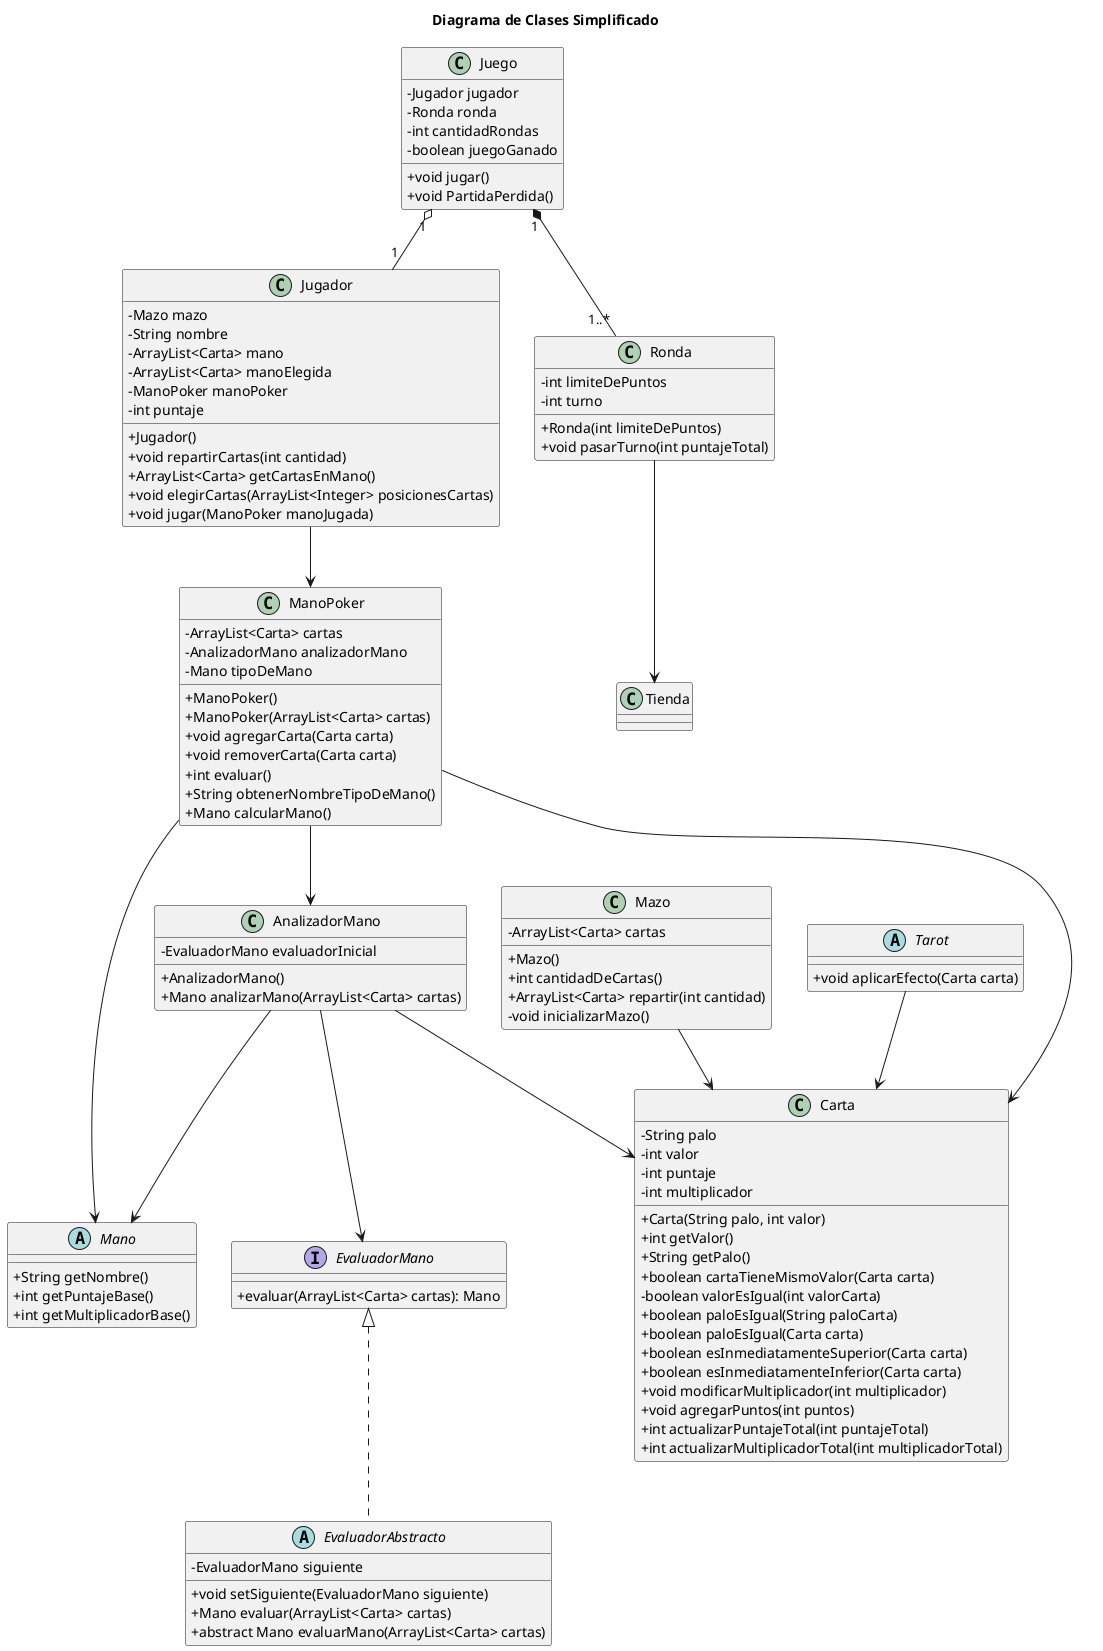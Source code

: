 @startuml Diagrama de Clases Simplificado

skinparam classAttributeIconSize 0

title Diagrama de Clases Simplificado

class AnalizadorMano {
    - EvaluadorMano evaluadorInicial
    + AnalizadorMano()
    + Mano analizarMano(ArrayList<Carta> cartas)
}

class Carta {
    - String palo
    - int valor
    - int puntaje
    - int multiplicador
    + Carta(String palo, int valor)
    + int getValor()
    + String getPalo()
    + boolean cartaTieneMismoValor(Carta carta)
    - boolean valorEsIgual(int valorCarta)
    + boolean paloEsIgual(String paloCarta)
    + boolean paloEsIgual(Carta carta)
    + boolean esInmediatamenteSuperior(Carta carta)
    + boolean esInmediatamenteInferior(Carta carta)
    + void modificarMultiplicador(int multiplicador)
    + void agregarPuntos(int puntos)
    + int actualizarPuntajeTotal(int puntajeTotal)
    + int actualizarMultiplicadorTotal(int multiplicadorTotal)
}

class Juego {
    - Jugador jugador
    - Ronda ronda
    - int cantidadRondas
    - boolean juegoGanado
    + void jugar()
    + void PartidaPerdida()
}

class Jugador {
    - Mazo mazo
    - String nombre
    - ArrayList<Carta> mano
    - ArrayList<Carta> manoElegida
    - ManoPoker manoPoker
    - int puntaje
    + Jugador()
    + void repartirCartas(int cantidad)
    + ArrayList<Carta> getCartasEnMano()
    + void elegirCartas(ArrayList<Integer> posicionesCartas)
    + void jugar(ManoPoker manoJugada)
}

class ManoPoker {
    - ArrayList<Carta> cartas
    - AnalizadorMano analizadorMano
    - Mano tipoDeMano
    + ManoPoker()
    + ManoPoker(ArrayList<Carta> cartas)
    + void agregarCarta(Carta carta)
    + void removerCarta(Carta carta)
    + int evaluar()
    + String obtenerNombreTipoDeMano()
    + Mano calcularMano()
}

class Mazo {
    - ArrayList<Carta> cartas
    + Mazo()
    + int cantidadDeCartas()
    + ArrayList<Carta> repartir(int cantidad)
    - void inicializarMazo()
}

class Ronda {
    - int limiteDePuntos
    - int turno
    + Ronda(int limiteDePuntos)
    + void pasarTurno(int puntajeTotal)
}

abstract class Tarot {
    + void aplicarEfecto(Carta carta)
}

interface EvaluadorMano {
    + evaluar(ArrayList<Carta> cartas): Mano
}

abstract class EvaluadorAbstracto implements EvaluadorMano {
    - EvaluadorMano siguiente
    + void setSiguiente(EvaluadorMano siguiente)
    + Mano evaluar(ArrayList<Carta> cartas)
    + abstract Mano evaluarMano(ArrayList<Carta> cartas)
}

abstract class Mano {
    + String getNombre()
    + int getPuntajeBase()
    + int getMultiplicadorBase()
}

Mazo --> Carta

AnalizadorMano --> EvaluadorMano
AnalizadorMano --> Mano
AnalizadorMano --> Carta

Juego "1" o-- "1" Jugador
Juego "1" *-- "1..*" Ronda

Jugador --> ManoPoker

ManoPoker --> Carta
ManoPoker --> AnalizadorMano
ManoPoker --> Mano

Ronda --> Tienda

Tarot --> Carta

@enduml